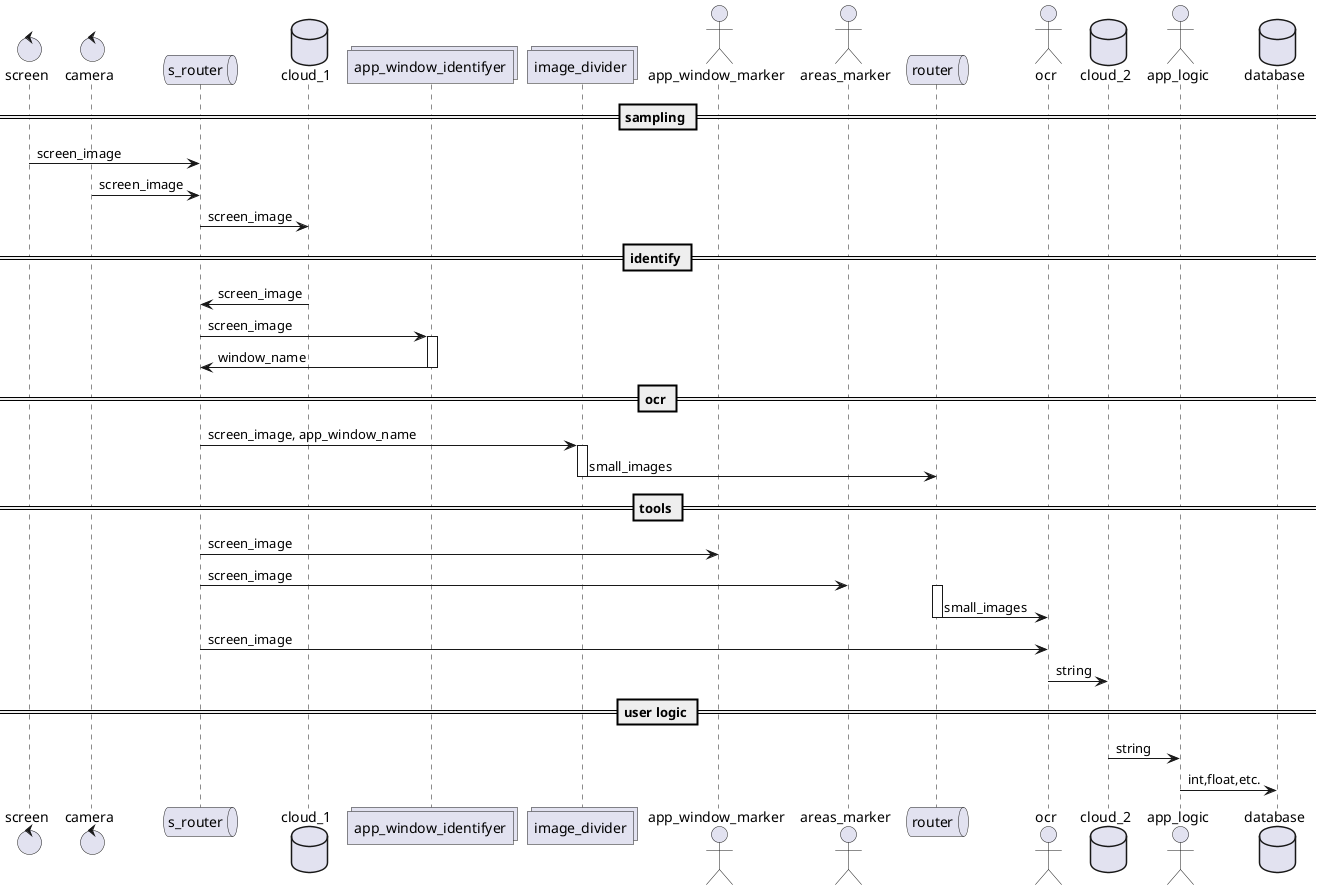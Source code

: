 
@startuml
control screen as kvm_node_screen
control camera as kvm_node_camera
queue s_router as image_router
database cloud_1 as cloud_1 
collections app_window_identifyer as app_window_identifyer 
collections image_divider as image_divider
actor app_window_marker
actor areas_marker
queue router
actor ocr
database cloud_2 as cloud_2
actor app_logic as app
database database as database

== sampling ==
kvm_node_screen -> image_router: screen_image
kvm_node_camera -> image_router: screen_image
image_router -> cloud_1: screen_image
== identify ==
image_router <- cloud_1: screen_image
image_router -> app_window_identifyer: screen_image
activate app_window_identifyer
image_router <- app_window_identifyer: window_name
deactivate app_window_identifyer

== ocr ==
image_router -> image_divider: screen_image, app_window_name
activate image_divider
image_divider -> router: small_images
deactivate image_divider

== tools ==
image_router -> app_window_marker: screen_image
image_router -> areas_marker: screen_image

activate router
router-> ocr: small_images
deactivate router
image_router -> ocr: screen_image

ocr->cloud_2: string
== user logic ==
cloud_2 -> app: string
app-> database: int,float,etc.

@enduml